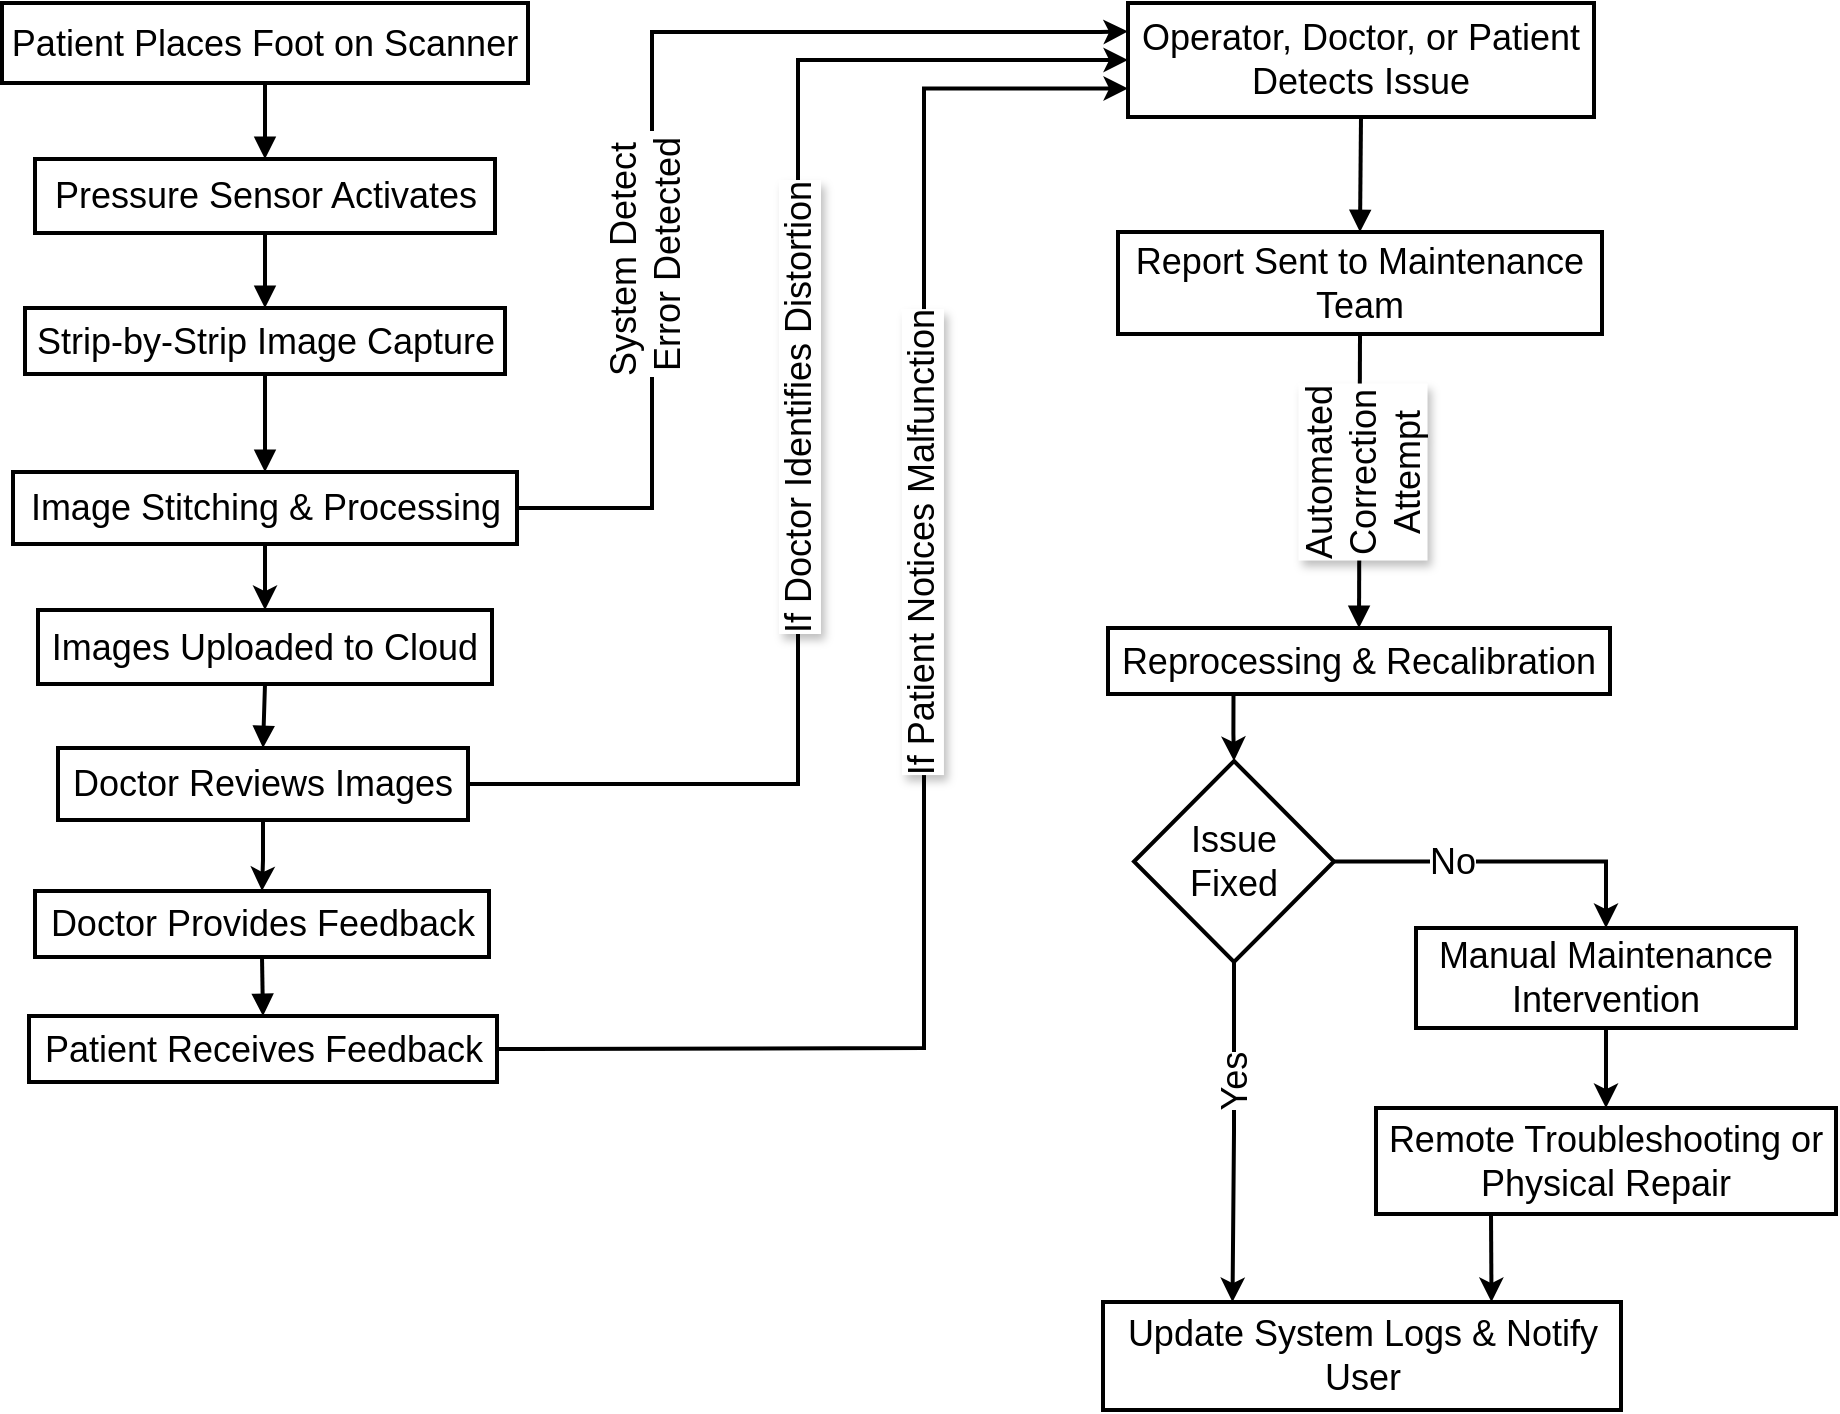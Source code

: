 <mxfile version="26.0.11">
  <diagram name="Page-1" id="T2e4uhzn7L_7Nx4y8A0f">
    <mxGraphModel dx="1489" dy="1046" grid="1" gridSize="10" guides="1" tooltips="1" connect="1" arrows="1" fold="1" page="1" pageScale="1" pageWidth="850" pageHeight="1100" math="0" shadow="0">
      <root>
        <mxCell id="0" />
        <mxCell id="1" parent="0" />
        <mxCell id="PNcExrpaa4TOweJ_eOC_-2" value="Patient Places Foot on Scanner" style="whiteSpace=wrap;strokeWidth=2;fontSize=18;rounded=0;" vertex="1" parent="1">
          <mxGeometry x="125" y="17.5" width="263" height="40" as="geometry" />
        </mxCell>
        <mxCell id="PNcExrpaa4TOweJ_eOC_-3" value="Pressure Sensor Activates" style="whiteSpace=wrap;strokeWidth=2;fontSize=18;" vertex="1" parent="1">
          <mxGeometry x="141.5" y="95.5" width="230" height="37" as="geometry" />
        </mxCell>
        <mxCell id="PNcExrpaa4TOweJ_eOC_-4" value="Strip-by-Strip Image Capture" style="whiteSpace=wrap;strokeWidth=2;fontSize=18;" vertex="1" parent="1">
          <mxGeometry x="136.5" y="170" width="240" height="33" as="geometry" />
        </mxCell>
        <mxCell id="PNcExrpaa4TOweJ_eOC_-40" value="" style="edgeStyle=orthogonalEdgeStyle;rounded=0;orthogonalLoop=1;jettySize=auto;html=1;fontSize=18;strokeWidth=2;" edge="1" parent="1" source="PNcExrpaa4TOweJ_eOC_-5" target="PNcExrpaa4TOweJ_eOC_-6">
          <mxGeometry relative="1" as="geometry" />
        </mxCell>
        <mxCell id="PNcExrpaa4TOweJ_eOC_-66" style="edgeStyle=orthogonalEdgeStyle;rounded=0;orthogonalLoop=1;jettySize=auto;html=1;exitX=1;exitY=0.5;exitDx=0;exitDy=0;entryX=0;entryY=0.25;entryDx=0;entryDy=0;strokeWidth=2;" edge="1" parent="1" source="PNcExrpaa4TOweJ_eOC_-5" target="PNcExrpaa4TOweJ_eOC_-10">
          <mxGeometry relative="1" as="geometry">
            <Array as="points">
              <mxPoint x="450" y="270" />
              <mxPoint x="450" y="32" />
              <mxPoint x="674" y="32" />
            </Array>
          </mxGeometry>
        </mxCell>
        <mxCell id="PNcExrpaa4TOweJ_eOC_-67" value="&lt;span style=&quot;font-size: 18px;&quot;&gt;System Detect&amp;nbsp;&lt;/span&gt;&lt;div style=&quot;font-size: 18px;&quot;&gt;Error Detected&lt;/div&gt;" style="edgeLabel;html=1;align=center;verticalAlign=middle;resizable=0;points=[];horizontal=0;" vertex="1" connectable="0" parent="PNcExrpaa4TOweJ_eOC_-66">
          <mxGeometry x="-0.316" y="3" relative="1" as="geometry">
            <mxPoint y="-8" as="offset" />
          </mxGeometry>
        </mxCell>
        <mxCell id="PNcExrpaa4TOweJ_eOC_-5" value="Image Stitching &amp; Processing" style="whiteSpace=wrap;strokeWidth=2;fontSize=18;" vertex="1" parent="1">
          <mxGeometry x="130.5" y="252" width="252" height="36" as="geometry" />
        </mxCell>
        <mxCell id="PNcExrpaa4TOweJ_eOC_-6" value="Images Uploaded to Cloud" style="whiteSpace=wrap;strokeWidth=2;fontSize=18;" vertex="1" parent="1">
          <mxGeometry x="143" y="321" width="227" height="37" as="geometry" />
        </mxCell>
        <mxCell id="PNcExrpaa4TOweJ_eOC_-37" style="edgeStyle=orthogonalEdgeStyle;rounded=0;orthogonalLoop=1;jettySize=auto;html=1;exitX=1;exitY=0.5;exitDx=0;exitDy=0;entryX=0;entryY=0.5;entryDx=0;entryDy=0;fontSize=18;strokeWidth=2;" edge="1" parent="1" source="PNcExrpaa4TOweJ_eOC_-7" target="PNcExrpaa4TOweJ_eOC_-10">
          <mxGeometry relative="1" as="geometry" />
        </mxCell>
        <mxCell id="PNcExrpaa4TOweJ_eOC_-47" value="If Doctor Identifies Distortion" style="edgeLabel;html=1;align=center;verticalAlign=middle;resizable=0;points=[];fontSize=18;rotation=0;textShadow=1;horizontal=0;" vertex="1" connectable="0" parent="PNcExrpaa4TOweJ_eOC_-37">
          <mxGeometry x="-0.5" y="-2" relative="1" as="geometry">
            <mxPoint x="-2" y="-180" as="offset" />
          </mxGeometry>
        </mxCell>
        <mxCell id="PNcExrpaa4TOweJ_eOC_-39" value="" style="edgeStyle=orthogonalEdgeStyle;rounded=0;orthogonalLoop=1;jettySize=auto;html=1;fontSize=18;strokeWidth=2;" edge="1" parent="1" source="PNcExrpaa4TOweJ_eOC_-7" target="PNcExrpaa4TOweJ_eOC_-8">
          <mxGeometry relative="1" as="geometry" />
        </mxCell>
        <mxCell id="PNcExrpaa4TOweJ_eOC_-7" value="Doctor Reviews Images" style="whiteSpace=wrap;strokeWidth=2;fontSize=18;" vertex="1" parent="1">
          <mxGeometry x="153" y="390" width="205" height="36" as="geometry" />
        </mxCell>
        <mxCell id="PNcExrpaa4TOweJ_eOC_-8" value="Doctor Provides Feedback" style="whiteSpace=wrap;strokeWidth=2;fontSize=18;" vertex="1" parent="1">
          <mxGeometry x="141.5" y="461.5" width="227" height="33" as="geometry" />
        </mxCell>
        <mxCell id="PNcExrpaa4TOweJ_eOC_-38" style="edgeStyle=orthogonalEdgeStyle;rounded=0;orthogonalLoop=1;jettySize=auto;html=1;exitX=1;exitY=0.5;exitDx=0;exitDy=0;entryX=0;entryY=0.75;entryDx=0;entryDy=0;fontSize=18;strokeWidth=2;" edge="1" parent="1" source="PNcExrpaa4TOweJ_eOC_-9" target="PNcExrpaa4TOweJ_eOC_-10">
          <mxGeometry relative="1" as="geometry">
            <mxPoint x="388.02" y="550.5" as="sourcePoint" />
            <mxPoint x="689.52" y="81" as="targetPoint" />
            <Array as="points">
              <mxPoint x="388" y="541" />
              <mxPoint x="586" y="540" />
              <mxPoint x="586" y="76" />
            </Array>
          </mxGeometry>
        </mxCell>
        <mxCell id="PNcExrpaa4TOweJ_eOC_-46" value="If Patient Notices Malfunction" style="edgeLabel;html=1;align=center;verticalAlign=middle;resizable=0;points=[];fontSize=18;rotation=0;textShadow=1;horizontal=0;" vertex="1" connectable="0" parent="PNcExrpaa4TOweJ_eOC_-38">
          <mxGeometry x="-0.494" y="-1" relative="1" as="geometry">
            <mxPoint x="11" y="-253" as="offset" />
          </mxGeometry>
        </mxCell>
        <mxCell id="PNcExrpaa4TOweJ_eOC_-9" value="Patient Receives Feedback" style="whiteSpace=wrap;strokeWidth=2;fontSize=18;" vertex="1" parent="1">
          <mxGeometry x="138.5" y="524" width="234" height="33" as="geometry" />
        </mxCell>
        <mxCell id="PNcExrpaa4TOweJ_eOC_-10" value="Operator, Doctor, or Patient &#xa;Detects Issue" style="whiteSpace=wrap;strokeWidth=2;fontSize=18;" vertex="1" parent="1">
          <mxGeometry x="688" y="17.5" width="233" height="57" as="geometry" />
        </mxCell>
        <mxCell id="PNcExrpaa4TOweJ_eOC_-11" value="Report Sent to Maintenance Team" style="whiteSpace=wrap;strokeWidth=2;fontSize=18;" vertex="1" parent="1">
          <mxGeometry x="683" y="132" width="242" height="51" as="geometry" />
        </mxCell>
        <mxCell id="PNcExrpaa4TOweJ_eOC_-58" style="edgeStyle=orthogonalEdgeStyle;rounded=0;orthogonalLoop=1;jettySize=auto;html=1;exitX=0.25;exitY=1;exitDx=0;exitDy=0;strokeWidth=2;" edge="1" parent="1" source="PNcExrpaa4TOweJ_eOC_-12" target="PNcExrpaa4TOweJ_eOC_-54">
          <mxGeometry relative="1" as="geometry" />
        </mxCell>
        <mxCell id="PNcExrpaa4TOweJ_eOC_-12" value="Reprocessing &amp; Recalibration" style="whiteSpace=wrap;strokeWidth=2;fontSize=18;" vertex="1" parent="1">
          <mxGeometry x="678" y="330" width="251" height="33" as="geometry" />
        </mxCell>
        <mxCell id="PNcExrpaa4TOweJ_eOC_-13" value="Update System Logs &amp; Notify User" style="whiteSpace=wrap;strokeWidth=2;fontSize=18;" vertex="1" parent="1">
          <mxGeometry x="675.5" y="667" width="259" height="54" as="geometry" />
        </mxCell>
        <mxCell id="PNcExrpaa4TOweJ_eOC_-63" style="edgeStyle=orthogonalEdgeStyle;rounded=0;orthogonalLoop=1;jettySize=auto;html=1;exitX=0.5;exitY=1;exitDx=0;exitDy=0;entryX=0.5;entryY=0;entryDx=0;entryDy=0;strokeWidth=2;" edge="1" parent="1" source="PNcExrpaa4TOweJ_eOC_-14" target="PNcExrpaa4TOweJ_eOC_-15">
          <mxGeometry relative="1" as="geometry" />
        </mxCell>
        <mxCell id="PNcExrpaa4TOweJ_eOC_-14" value="Manual Maintenance Intervention" style="whiteSpace=wrap;strokeWidth=2;fontSize=18;" vertex="1" parent="1">
          <mxGeometry x="832" y="480" width="190" height="50" as="geometry" />
        </mxCell>
        <mxCell id="PNcExrpaa4TOweJ_eOC_-15" value="Remote Troubleshooting or Physical Repair" style="whiteSpace=wrap;strokeWidth=2;fontSize=18;" vertex="1" parent="1">
          <mxGeometry x="812" y="570" width="230" height="53" as="geometry" />
        </mxCell>
        <mxCell id="PNcExrpaa4TOweJ_eOC_-16" value="" style="curved=1;startArrow=none;endArrow=block;exitX=0.5;exitY=1;entryX=0.5;entryY=0;rounded=0;fontSize=18;strokeWidth=2;" edge="1" parent="1" source="PNcExrpaa4TOweJ_eOC_-2" target="PNcExrpaa4TOweJ_eOC_-3">
          <mxGeometry relative="1" as="geometry">
            <Array as="points" />
          </mxGeometry>
        </mxCell>
        <mxCell id="PNcExrpaa4TOweJ_eOC_-17" value="" style="curved=1;startArrow=none;endArrow=block;exitX=0.5;exitY=1;entryX=0.5;entryY=0;rounded=0;fontSize=18;strokeWidth=2;" edge="1" parent="1" source="PNcExrpaa4TOweJ_eOC_-3" target="PNcExrpaa4TOweJ_eOC_-4">
          <mxGeometry relative="1" as="geometry">
            <Array as="points" />
          </mxGeometry>
        </mxCell>
        <mxCell id="PNcExrpaa4TOweJ_eOC_-18" value="" style="curved=1;startArrow=none;endArrow=block;exitX=0.5;exitY=1;entryX=0.5;entryY=0;rounded=0;fontSize=18;strokeWidth=2;" edge="1" parent="1" source="PNcExrpaa4TOweJ_eOC_-4" target="PNcExrpaa4TOweJ_eOC_-5">
          <mxGeometry relative="1" as="geometry">
            <Array as="points" />
          </mxGeometry>
        </mxCell>
        <mxCell id="PNcExrpaa4TOweJ_eOC_-20" value="" style="curved=1;startArrow=none;endArrow=block;exitX=0.5;exitY=1;entryX=0.5;entryY=0;rounded=0;fontSize=18;strokeWidth=2;" edge="1" parent="1" source="PNcExrpaa4TOweJ_eOC_-6" target="PNcExrpaa4TOweJ_eOC_-7">
          <mxGeometry relative="1" as="geometry">
            <Array as="points" />
          </mxGeometry>
        </mxCell>
        <mxCell id="PNcExrpaa4TOweJ_eOC_-22" value="" style="curved=1;startArrow=none;endArrow=block;exitX=0.5;exitY=0.99;entryX=0.5;entryY=-0.01;rounded=0;fontSize=18;strokeWidth=2;" edge="1" parent="1" source="PNcExrpaa4TOweJ_eOC_-8" target="PNcExrpaa4TOweJ_eOC_-9">
          <mxGeometry relative="1" as="geometry">
            <Array as="points" />
          </mxGeometry>
        </mxCell>
        <mxCell id="PNcExrpaa4TOweJ_eOC_-23" value="" style="curved=1;startArrow=none;endArrow=block;exitX=0.5;exitY=1;entryX=0.5;entryY=0;rounded=0;fontSize=18;strokeWidth=2;" edge="1" parent="1" source="PNcExrpaa4TOweJ_eOC_-10" target="PNcExrpaa4TOweJ_eOC_-11">
          <mxGeometry relative="1" as="geometry">
            <Array as="points" />
          </mxGeometry>
        </mxCell>
        <mxCell id="PNcExrpaa4TOweJ_eOC_-24" value="Automated &#xa;Correction &#xa;Attempt" style="curved=1;startArrow=none;endArrow=block;exitX=0.5;exitY=1;entryX=0.5;entryY=0;rounded=0;fontSize=18;strokeWidth=2;horizontal=0;textShadow=1;" edge="1" parent="1" source="PNcExrpaa4TOweJ_eOC_-11" target="PNcExrpaa4TOweJ_eOC_-12">
          <mxGeometry x="-0.061" relative="1" as="geometry">
            <Array as="points" />
            <mxPoint as="offset" />
          </mxGeometry>
        </mxCell>
        <mxCell id="PNcExrpaa4TOweJ_eOC_-44" value="" style="endArrow=classic;html=1;rounded=0;exitX=0.25;exitY=1;exitDx=0;exitDy=0;entryX=0.75;entryY=0;entryDx=0;entryDy=0;fontSize=18;strokeWidth=2;" edge="1" parent="1" source="PNcExrpaa4TOweJ_eOC_-15" target="PNcExrpaa4TOweJ_eOC_-13">
          <mxGeometry width="50" height="50" relative="1" as="geometry">
            <mxPoint x="810" y="640" as="sourcePoint" />
            <mxPoint x="860" y="590" as="targetPoint" />
          </mxGeometry>
        </mxCell>
        <mxCell id="PNcExrpaa4TOweJ_eOC_-59" style="edgeStyle=orthogonalEdgeStyle;rounded=0;orthogonalLoop=1;jettySize=auto;html=1;exitX=0.5;exitY=1;exitDx=0;exitDy=0;entryX=0.25;entryY=0;entryDx=0;entryDy=0;strokeWidth=2;" edge="1" parent="1" source="PNcExrpaa4TOweJ_eOC_-54" target="PNcExrpaa4TOweJ_eOC_-13">
          <mxGeometry relative="1" as="geometry" />
        </mxCell>
        <mxCell id="PNcExrpaa4TOweJ_eOC_-65" value="&lt;font style=&quot;font-size: 18px;&quot;&gt;Yes&lt;/font&gt;" style="edgeLabel;html=1;align=center;verticalAlign=middle;resizable=0;points=[];horizontal=0;rotation=0;" vertex="1" connectable="0" parent="PNcExrpaa4TOweJ_eOC_-59">
          <mxGeometry x="-0.365" y="-1" relative="1" as="geometry">
            <mxPoint x="1" y="6" as="offset" />
          </mxGeometry>
        </mxCell>
        <mxCell id="PNcExrpaa4TOweJ_eOC_-60" style="edgeStyle=orthogonalEdgeStyle;rounded=0;orthogonalLoop=1;jettySize=auto;html=1;exitX=1;exitY=0.5;exitDx=0;exitDy=0;entryX=0.5;entryY=0;entryDx=0;entryDy=0;strokeWidth=2;" edge="1" parent="1" source="PNcExrpaa4TOweJ_eOC_-54" target="PNcExrpaa4TOweJ_eOC_-14">
          <mxGeometry relative="1" as="geometry" />
        </mxCell>
        <mxCell id="PNcExrpaa4TOweJ_eOC_-64" value="&lt;font style=&quot;font-size: 18px;&quot;&gt;No&lt;/font&gt;" style="edgeLabel;html=1;align=center;verticalAlign=middle;resizable=0;points=[];" vertex="1" connectable="0" parent="PNcExrpaa4TOweJ_eOC_-60">
          <mxGeometry x="-0.328" y="1" relative="1" as="geometry">
            <mxPoint x="2" y="1" as="offset" />
          </mxGeometry>
        </mxCell>
        <mxCell id="PNcExrpaa4TOweJ_eOC_-54" value="&lt;span style=&quot;font-size: 18px; text-wrap-mode: nowrap; background-color: rgb(255, 255, 255);&quot;&gt;Issue &lt;br&gt;Fixed&lt;/span&gt;" style="rhombus;whiteSpace=wrap;html=1;strokeWidth=2;" vertex="1" parent="1">
          <mxGeometry x="691" y="396.5" width="100" height="100.5" as="geometry" />
        </mxCell>
      </root>
    </mxGraphModel>
  </diagram>
</mxfile>
